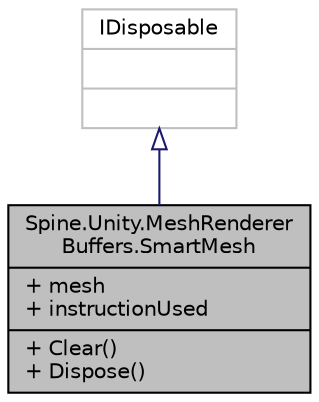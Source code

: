digraph "Spine.Unity.MeshRendererBuffers.SmartMesh"
{
 // LATEX_PDF_SIZE
  edge [fontname="Helvetica",fontsize="10",labelfontname="Helvetica",labelfontsize="10"];
  node [fontname="Helvetica",fontsize="10",shape=record];
  Node1 [label="{Spine.Unity.MeshRenderer\lBuffers.SmartMesh\n|+ mesh\l+ instructionUsed\l|+ Clear()\l+ Dispose()\l}",height=0.2,width=0.4,color="black", fillcolor="grey75", style="filled", fontcolor="black",tooltip=" "];
  Node2 -> Node1 [dir="back",color="midnightblue",fontsize="10",style="solid",arrowtail="onormal"];
  Node2 [label="{IDisposable\n||}",height=0.2,width=0.4,color="grey75", fillcolor="white", style="filled",tooltip=" "];
}
